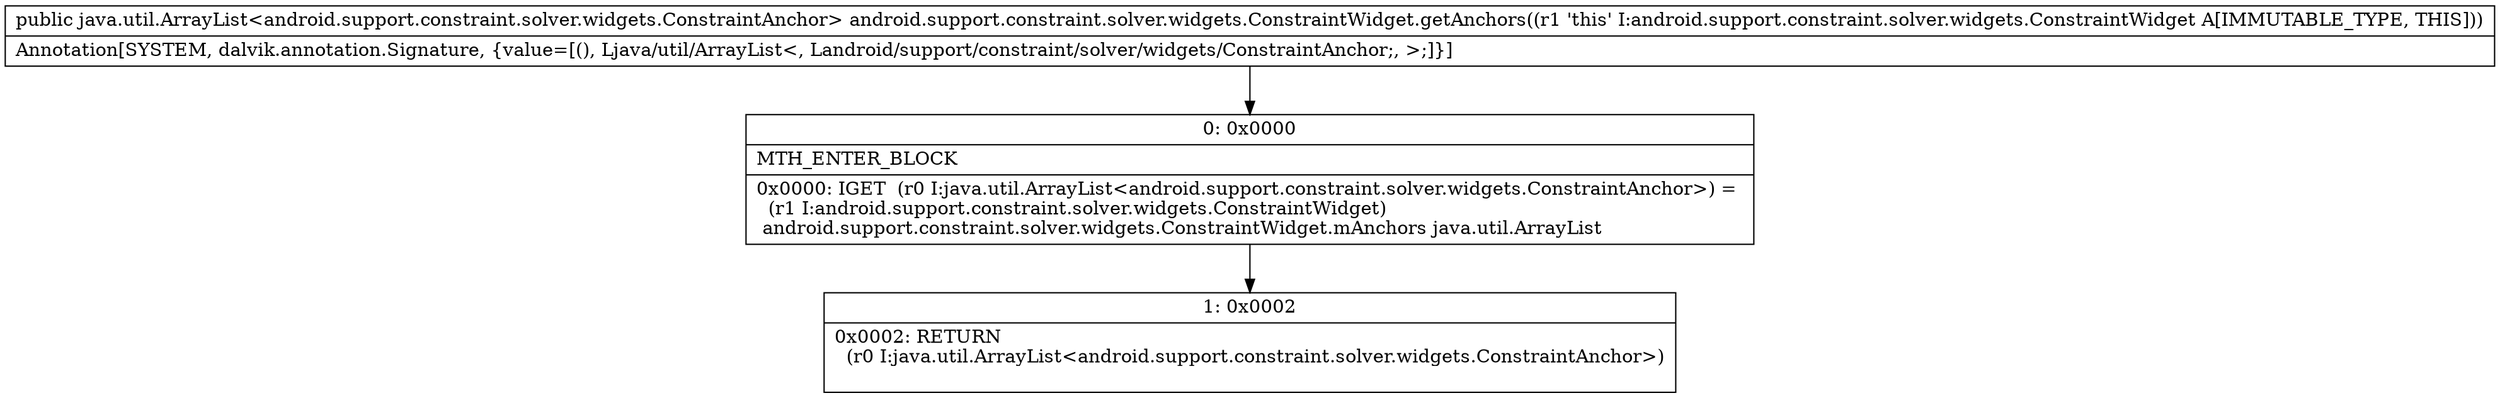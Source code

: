 digraph "CFG forandroid.support.constraint.solver.widgets.ConstraintWidget.getAnchors()Ljava\/util\/ArrayList;" {
Node_0 [shape=record,label="{0\:\ 0x0000|MTH_ENTER_BLOCK\l|0x0000: IGET  (r0 I:java.util.ArrayList\<android.support.constraint.solver.widgets.ConstraintAnchor\>) = \l  (r1 I:android.support.constraint.solver.widgets.ConstraintWidget)\l android.support.constraint.solver.widgets.ConstraintWidget.mAnchors java.util.ArrayList \l}"];
Node_1 [shape=record,label="{1\:\ 0x0002|0x0002: RETURN  \l  (r0 I:java.util.ArrayList\<android.support.constraint.solver.widgets.ConstraintAnchor\>)\l \l}"];
MethodNode[shape=record,label="{public java.util.ArrayList\<android.support.constraint.solver.widgets.ConstraintAnchor\> android.support.constraint.solver.widgets.ConstraintWidget.getAnchors((r1 'this' I:android.support.constraint.solver.widgets.ConstraintWidget A[IMMUTABLE_TYPE, THIS]))  | Annotation[SYSTEM, dalvik.annotation.Signature, \{value=[(), Ljava\/util\/ArrayList\<, Landroid\/support\/constraint\/solver\/widgets\/ConstraintAnchor;, \>;]\}]\l}"];
MethodNode -> Node_0;
Node_0 -> Node_1;
}

